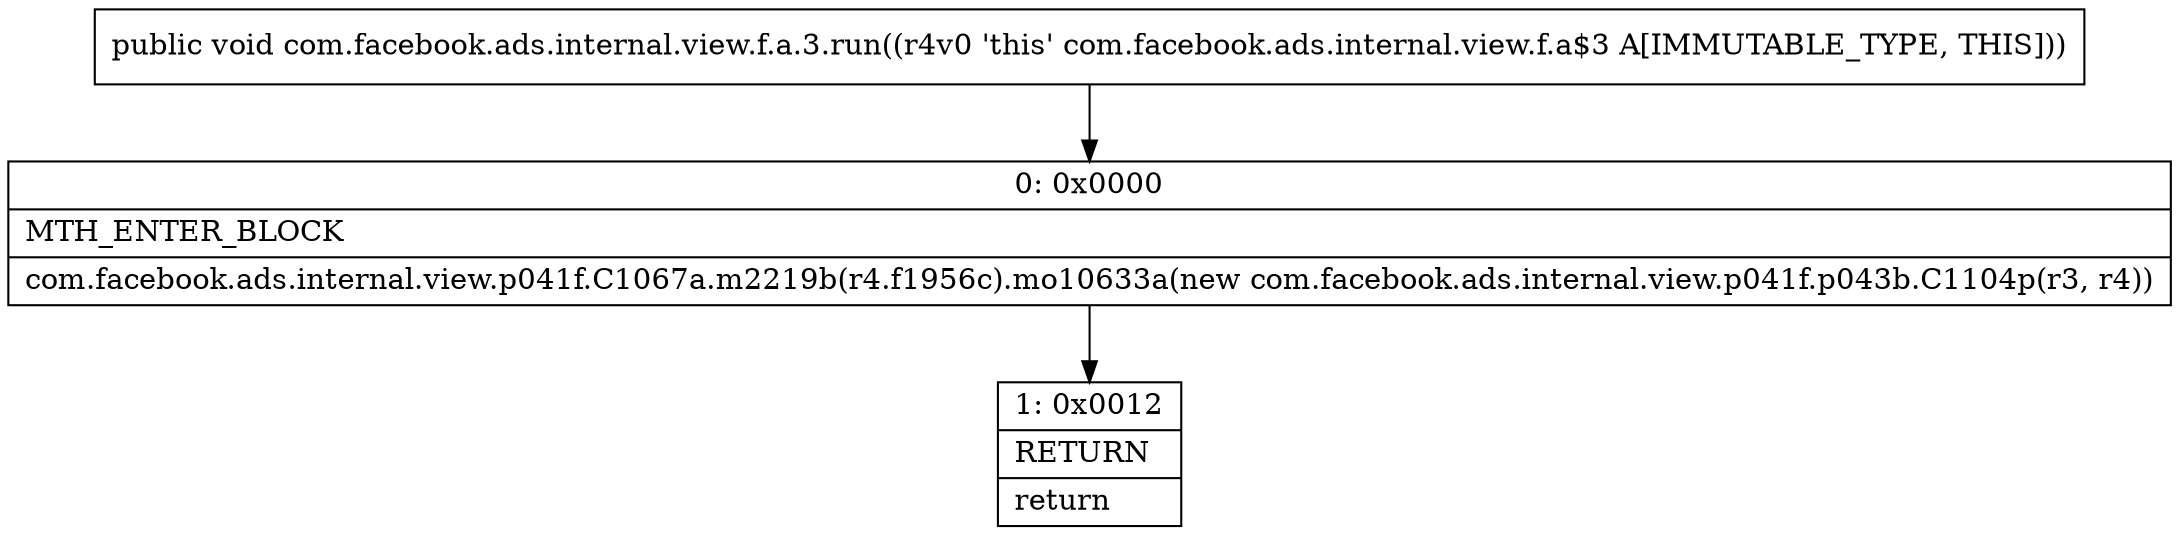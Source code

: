 digraph "CFG forcom.facebook.ads.internal.view.f.a.3.run()V" {
Node_0 [shape=record,label="{0\:\ 0x0000|MTH_ENTER_BLOCK\l|com.facebook.ads.internal.view.p041f.C1067a.m2219b(r4.f1956c).mo10633a(new com.facebook.ads.internal.view.p041f.p043b.C1104p(r3, r4))\l}"];
Node_1 [shape=record,label="{1\:\ 0x0012|RETURN\l|return\l}"];
MethodNode[shape=record,label="{public void com.facebook.ads.internal.view.f.a.3.run((r4v0 'this' com.facebook.ads.internal.view.f.a$3 A[IMMUTABLE_TYPE, THIS])) }"];
MethodNode -> Node_0;
Node_0 -> Node_1;
}

